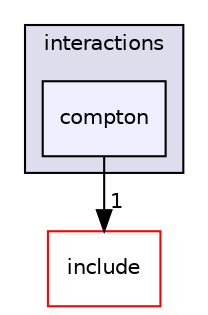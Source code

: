 digraph "src/interactions/compton" {
  compound=true
  node [ fontsize="10", fontname="Helvetica"];
  edge [ labelfontsize="10", labelfontname="Helvetica"];
  subgraph clusterdir_b043e16d2c62cd1d8049c4839258bf02 {
    graph [ bgcolor="#ddddee", pencolor="black", label="interactions" fontname="Helvetica", fontsize="10", URL="dir_b043e16d2c62cd1d8049c4839258bf02.html"]
  dir_72149ace7c1530f4a8eec5b197446800 [shape=box, label="compton", style="filled", fillcolor="#eeeeff", pencolor="black", URL="dir_72149ace7c1530f4a8eec5b197446800.html"];
  }
  dir_d44c64559bbebec7f509842c48db8b23 [shape=box label="include" fillcolor="white" style="filled" color="red" URL="dir_d44c64559bbebec7f509842c48db8b23.html"];
  dir_72149ace7c1530f4a8eec5b197446800->dir_d44c64559bbebec7f509842c48db8b23 [headlabel="1", labeldistance=1.5 headhref="dir_000025_000000.html"];
}
